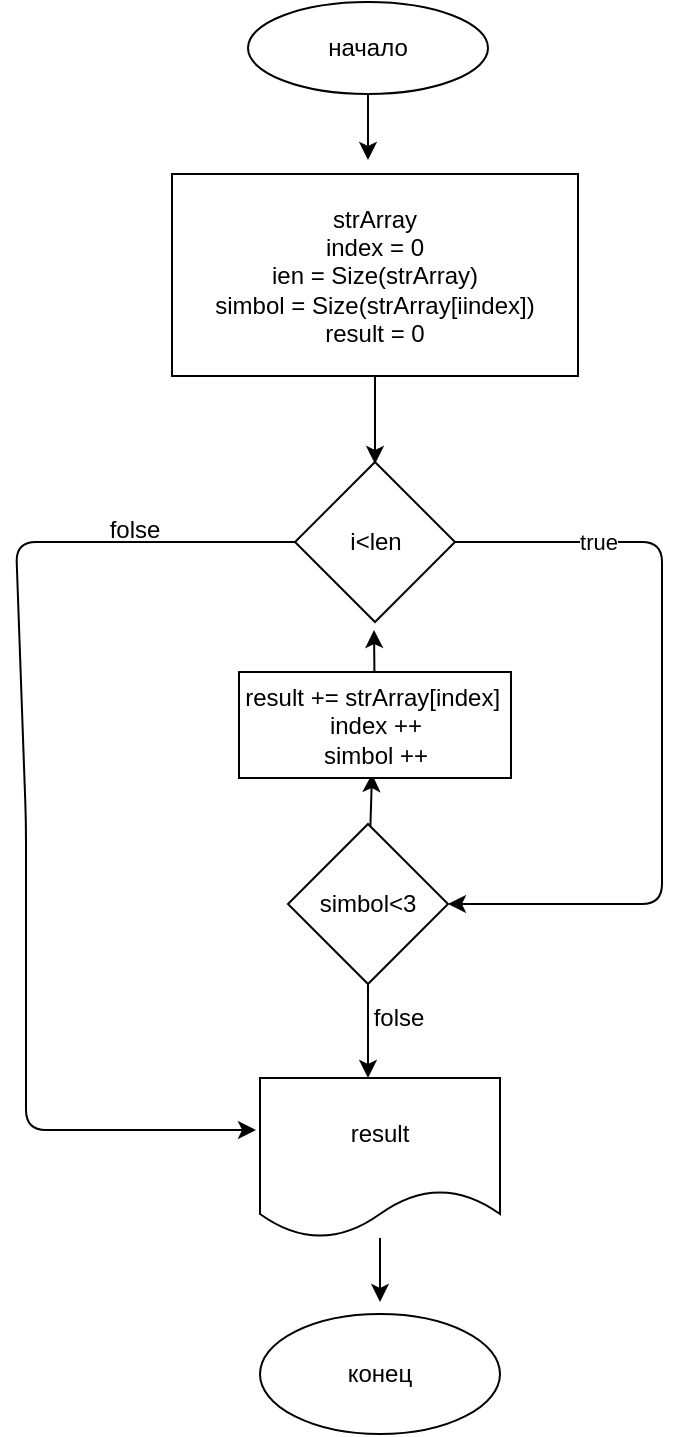<mxfile>
    <diagram id="ga9kdr88lAxRQOTPeRL7" name="Страница 1">
        <mxGraphModel dx="540" dy="388" grid="0" gridSize="10" guides="1" tooltips="1" connect="1" arrows="1" fold="1" page="1" pageScale="1" pageWidth="827" pageHeight="1169" math="0" shadow="0">
            <root>
                <mxCell id="0"/>
                <mxCell id="1" parent="0"/>
                <mxCell id="3" style="edgeStyle=none;html=1;" edge="1" parent="1" source="2">
                    <mxGeometry relative="1" as="geometry">
                        <mxPoint x="276" y="89" as="targetPoint"/>
                    </mxGeometry>
                </mxCell>
                <mxCell id="2" value="начало" style="ellipse;whiteSpace=wrap;html=1;" vertex="1" parent="1">
                    <mxGeometry x="216" y="10" width="120" height="46" as="geometry"/>
                </mxCell>
                <mxCell id="6" style="edgeStyle=none;html=1;" edge="1" parent="1" source="5">
                    <mxGeometry relative="1" as="geometry">
                        <mxPoint x="279.5" y="241" as="targetPoint"/>
                    </mxGeometry>
                </mxCell>
                <mxCell id="5" value="strArray&lt;br&gt;index = 0&lt;br&gt;ien = Size(strArray)&lt;br&gt;simbol = Size(strArray[iindex])&lt;br&gt;result = 0" style="rounded=0;whiteSpace=wrap;html=1;" vertex="1" parent="1">
                    <mxGeometry x="178" y="96" width="203" height="101" as="geometry"/>
                </mxCell>
                <mxCell id="8" style="edgeStyle=none;html=1;entryX=1;entryY=0.5;entryDx=0;entryDy=0;" edge="1" parent="1" source="7" target="9">
                    <mxGeometry relative="1" as="geometry">
                        <mxPoint x="366" y="469" as="targetPoint"/>
                        <Array as="points">
                            <mxPoint x="423" y="280"/>
                            <mxPoint x="423" y="379"/>
                            <mxPoint x="423" y="461"/>
                        </Array>
                    </mxGeometry>
                </mxCell>
                <mxCell id="16" style="edgeStyle=none;html=1;" edge="1" parent="1" source="7">
                    <mxGeometry relative="1" as="geometry">
                        <mxPoint x="220" y="574" as="targetPoint"/>
                        <Array as="points">
                            <mxPoint x="100" y="280"/>
                            <mxPoint x="105" y="420"/>
                            <mxPoint x="105" y="574"/>
                        </Array>
                    </mxGeometry>
                </mxCell>
                <mxCell id="7" value="i&amp;lt;len" style="rhombus;whiteSpace=wrap;html=1;" vertex="1" parent="1">
                    <mxGeometry x="239.5" y="240" width="80" height="80" as="geometry"/>
                </mxCell>
                <mxCell id="14" value="" style="edgeStyle=none;html=1;" edge="1" parent="1" source="9">
                    <mxGeometry relative="1" as="geometry">
                        <mxPoint x="278" y="396" as="targetPoint"/>
                    </mxGeometry>
                </mxCell>
                <mxCell id="20" style="edgeStyle=none;html=1;" edge="1" parent="1" source="9">
                    <mxGeometry relative="1" as="geometry">
                        <mxPoint x="276" y="548" as="targetPoint"/>
                    </mxGeometry>
                </mxCell>
                <mxCell id="9" value="simbol&amp;lt;3" style="rhombus;whiteSpace=wrap;html=1;" vertex="1" parent="1">
                    <mxGeometry x="236" y="421" width="80" height="80" as="geometry"/>
                </mxCell>
                <mxCell id="15" style="edgeStyle=none;html=1;" edge="1" parent="1" source="11">
                    <mxGeometry relative="1" as="geometry">
                        <mxPoint x="279" y="324" as="targetPoint"/>
                    </mxGeometry>
                </mxCell>
                <mxCell id="11" value="result += strArray[index]&amp;nbsp;&lt;br&gt;index ++&lt;br&gt;simbol ++&lt;br&gt;" style="rounded=0;whiteSpace=wrap;html=1;" vertex="1" parent="1">
                    <mxGeometry x="211.5" y="345" width="136" height="53" as="geometry"/>
                </mxCell>
                <mxCell id="18" value="true" style="edgeLabel;html=1;align=center;verticalAlign=middle;resizable=0;points=[];" vertex="1" connectable="0" parent="1">
                    <mxGeometry x="391" y="280" as="geometry"/>
                </mxCell>
                <mxCell id="19" value="folse" style="text;html=1;align=center;verticalAlign=middle;resizable=0;points=[];autosize=1;strokeColor=none;fillColor=none;" vertex="1" parent="1">
                    <mxGeometry x="141" y="265" width="35" height="18" as="geometry"/>
                </mxCell>
                <mxCell id="21" value="folse" style="text;html=1;align=center;verticalAlign=middle;resizable=0;points=[];autosize=1;strokeColor=none;fillColor=none;" vertex="1" parent="1">
                    <mxGeometry x="273" y="509" width="35" height="18" as="geometry"/>
                </mxCell>
                <mxCell id="24" style="edgeStyle=none;html=1;" edge="1" parent="1" source="22">
                    <mxGeometry relative="1" as="geometry">
                        <mxPoint x="282" y="660" as="targetPoint"/>
                    </mxGeometry>
                </mxCell>
                <mxCell id="22" value="result" style="shape=document;whiteSpace=wrap;html=1;boundedLbl=1;" vertex="1" parent="1">
                    <mxGeometry x="222" y="548" width="120" height="80" as="geometry"/>
                </mxCell>
                <mxCell id="25" value="конец" style="ellipse;whiteSpace=wrap;html=1;" vertex="1" parent="1">
                    <mxGeometry x="222" y="666" width="120" height="60" as="geometry"/>
                </mxCell>
            </root>
        </mxGraphModel>
    </diagram>
</mxfile>